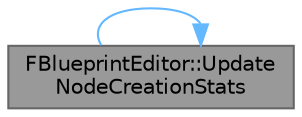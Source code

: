 digraph "FBlueprintEditor::UpdateNodeCreationStats"
{
 // INTERACTIVE_SVG=YES
 // LATEX_PDF_SIZE
  bgcolor="transparent";
  edge [fontname=Helvetica,fontsize=10,labelfontname=Helvetica,labelfontsize=10];
  node [fontname=Helvetica,fontsize=10,shape=box,height=0.2,width=0.4];
  rankdir="LR";
  Node1 [id="Node000001",label="FBlueprintEditor::Update\lNodeCreationStats",height=0.2,width=0.4,color="gray40", fillcolor="grey60", style="filled", fontcolor="black",tooltip="Update Node Creation mechanisms for analytics."];
  Node1 -> Node1 [id="edge1_Node000001_Node000001",color="steelblue1",style="solid",tooltip=" "];
}
